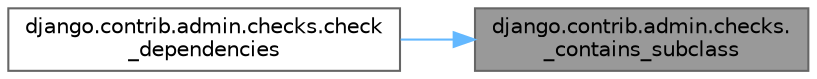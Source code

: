 digraph "django.contrib.admin.checks._contains_subclass"
{
 // LATEX_PDF_SIZE
  bgcolor="transparent";
  edge [fontname=Helvetica,fontsize=10,labelfontname=Helvetica,labelfontsize=10];
  node [fontname=Helvetica,fontsize=10,shape=box,height=0.2,width=0.4];
  rankdir="RL";
  Node1 [id="Node000001",label="django.contrib.admin.checks.\l_contains_subclass",height=0.2,width=0.4,color="gray40", fillcolor="grey60", style="filled", fontcolor="black",tooltip=" "];
  Node1 -> Node2 [id="edge1_Node000001_Node000002",dir="back",color="steelblue1",style="solid",tooltip=" "];
  Node2 [id="Node000002",label="django.contrib.admin.checks.check\l_dependencies",height=0.2,width=0.4,color="grey40", fillcolor="white", style="filled",URL="$namespacedjango_1_1contrib_1_1admin_1_1checks.html#a9ba985dbb7838ad0b52bf44d8c2b6918",tooltip=" "];
}
